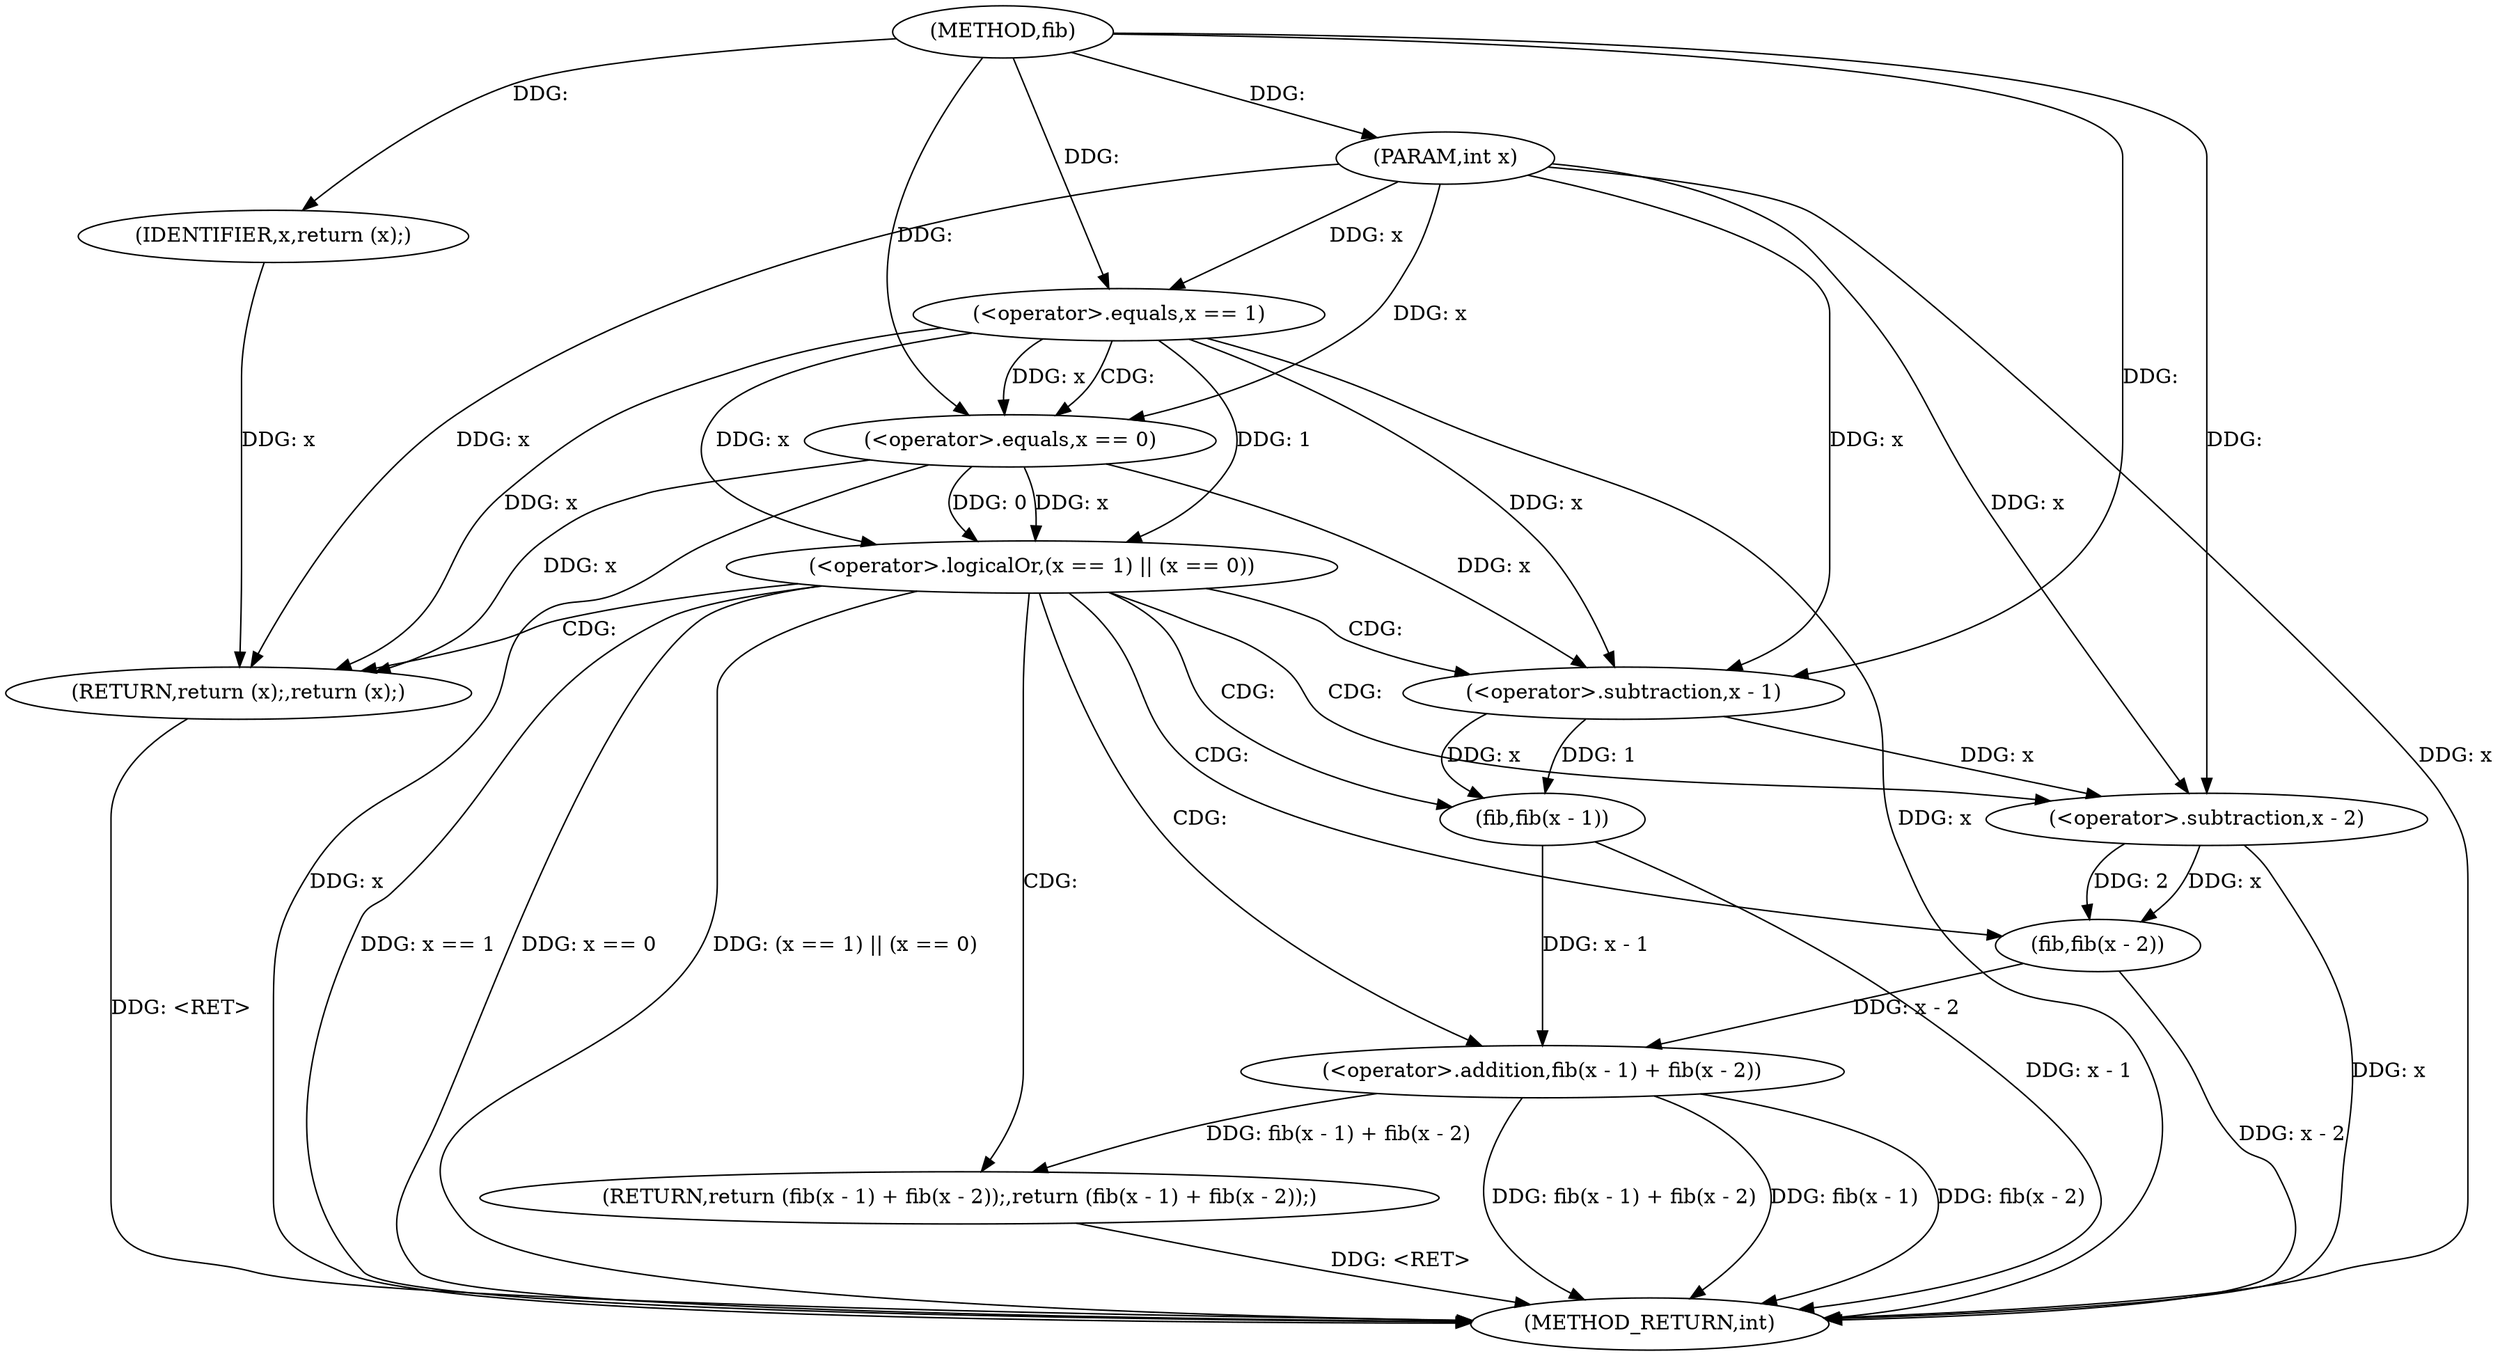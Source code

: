 digraph "fib" {  
"1000101" [label = "(METHOD,fib)" ]
"1000127" [label = "(METHOD_RETURN,int)" ]
"1000102" [label = "(PARAM,int x)" ]
"1000105" [label = "(<operator>.logicalOr,(x == 1) || (x == 0))" ]
"1000113" [label = "(RETURN,return (x);,return (x);)" ]
"1000106" [label = "(<operator>.equals,x == 1)" ]
"1000109" [label = "(<operator>.equals,x == 0)" ]
"1000114" [label = "(IDENTIFIER,x,return (x);)" ]
"1000117" [label = "(RETURN,return (fib(x - 1) + fib(x - 2));,return (fib(x - 1) + fib(x - 2));)" ]
"1000118" [label = "(<operator>.addition,fib(x - 1) + fib(x - 2))" ]
"1000119" [label = "(fib,fib(x - 1))" ]
"1000123" [label = "(fib,fib(x - 2))" ]
"1000120" [label = "(<operator>.subtraction,x - 1)" ]
"1000124" [label = "(<operator>.subtraction,x - 2)" ]
  "1000117" -> "1000127"  [ label = "DDG: <RET>"] 
  "1000102" -> "1000127"  [ label = "DDG: x"] 
  "1000106" -> "1000127"  [ label = "DDG: x"] 
  "1000105" -> "1000127"  [ label = "DDG: x == 1"] 
  "1000109" -> "1000127"  [ label = "DDG: x"] 
  "1000105" -> "1000127"  [ label = "DDG: x == 0"] 
  "1000105" -> "1000127"  [ label = "DDG: (x == 1) || (x == 0)"] 
  "1000119" -> "1000127"  [ label = "DDG: x - 1"] 
  "1000118" -> "1000127"  [ label = "DDG: fib(x - 1)"] 
  "1000124" -> "1000127"  [ label = "DDG: x"] 
  "1000123" -> "1000127"  [ label = "DDG: x - 2"] 
  "1000118" -> "1000127"  [ label = "DDG: fib(x - 2)"] 
  "1000118" -> "1000127"  [ label = "DDG: fib(x - 1) + fib(x - 2)"] 
  "1000113" -> "1000127"  [ label = "DDG: <RET>"] 
  "1000101" -> "1000102"  [ label = "DDG: "] 
  "1000106" -> "1000105"  [ label = "DDG: x"] 
  "1000106" -> "1000105"  [ label = "DDG: 1"] 
  "1000109" -> "1000105"  [ label = "DDG: x"] 
  "1000109" -> "1000105"  [ label = "DDG: 0"] 
  "1000114" -> "1000113"  [ label = "DDG: x"] 
  "1000106" -> "1000113"  [ label = "DDG: x"] 
  "1000109" -> "1000113"  [ label = "DDG: x"] 
  "1000102" -> "1000113"  [ label = "DDG: x"] 
  "1000102" -> "1000106"  [ label = "DDG: x"] 
  "1000101" -> "1000106"  [ label = "DDG: "] 
  "1000106" -> "1000109"  [ label = "DDG: x"] 
  "1000102" -> "1000109"  [ label = "DDG: x"] 
  "1000101" -> "1000109"  [ label = "DDG: "] 
  "1000101" -> "1000114"  [ label = "DDG: "] 
  "1000118" -> "1000117"  [ label = "DDG: fib(x - 1) + fib(x - 2)"] 
  "1000123" -> "1000118"  [ label = "DDG: x - 2"] 
  "1000119" -> "1000118"  [ label = "DDG: x - 1"] 
  "1000120" -> "1000119"  [ label = "DDG: x"] 
  "1000120" -> "1000119"  [ label = "DDG: 1"] 
  "1000124" -> "1000123"  [ label = "DDG: x"] 
  "1000124" -> "1000123"  [ label = "DDG: 2"] 
  "1000106" -> "1000120"  [ label = "DDG: x"] 
  "1000109" -> "1000120"  [ label = "DDG: x"] 
  "1000102" -> "1000120"  [ label = "DDG: x"] 
  "1000101" -> "1000120"  [ label = "DDG: "] 
  "1000120" -> "1000124"  [ label = "DDG: x"] 
  "1000102" -> "1000124"  [ label = "DDG: x"] 
  "1000101" -> "1000124"  [ label = "DDG: "] 
  "1000105" -> "1000123"  [ label = "CDG: "] 
  "1000105" -> "1000124"  [ label = "CDG: "] 
  "1000105" -> "1000119"  [ label = "CDG: "] 
  "1000105" -> "1000120"  [ label = "CDG: "] 
  "1000105" -> "1000117"  [ label = "CDG: "] 
  "1000105" -> "1000113"  [ label = "CDG: "] 
  "1000105" -> "1000118"  [ label = "CDG: "] 
  "1000106" -> "1000109"  [ label = "CDG: "] 
}
